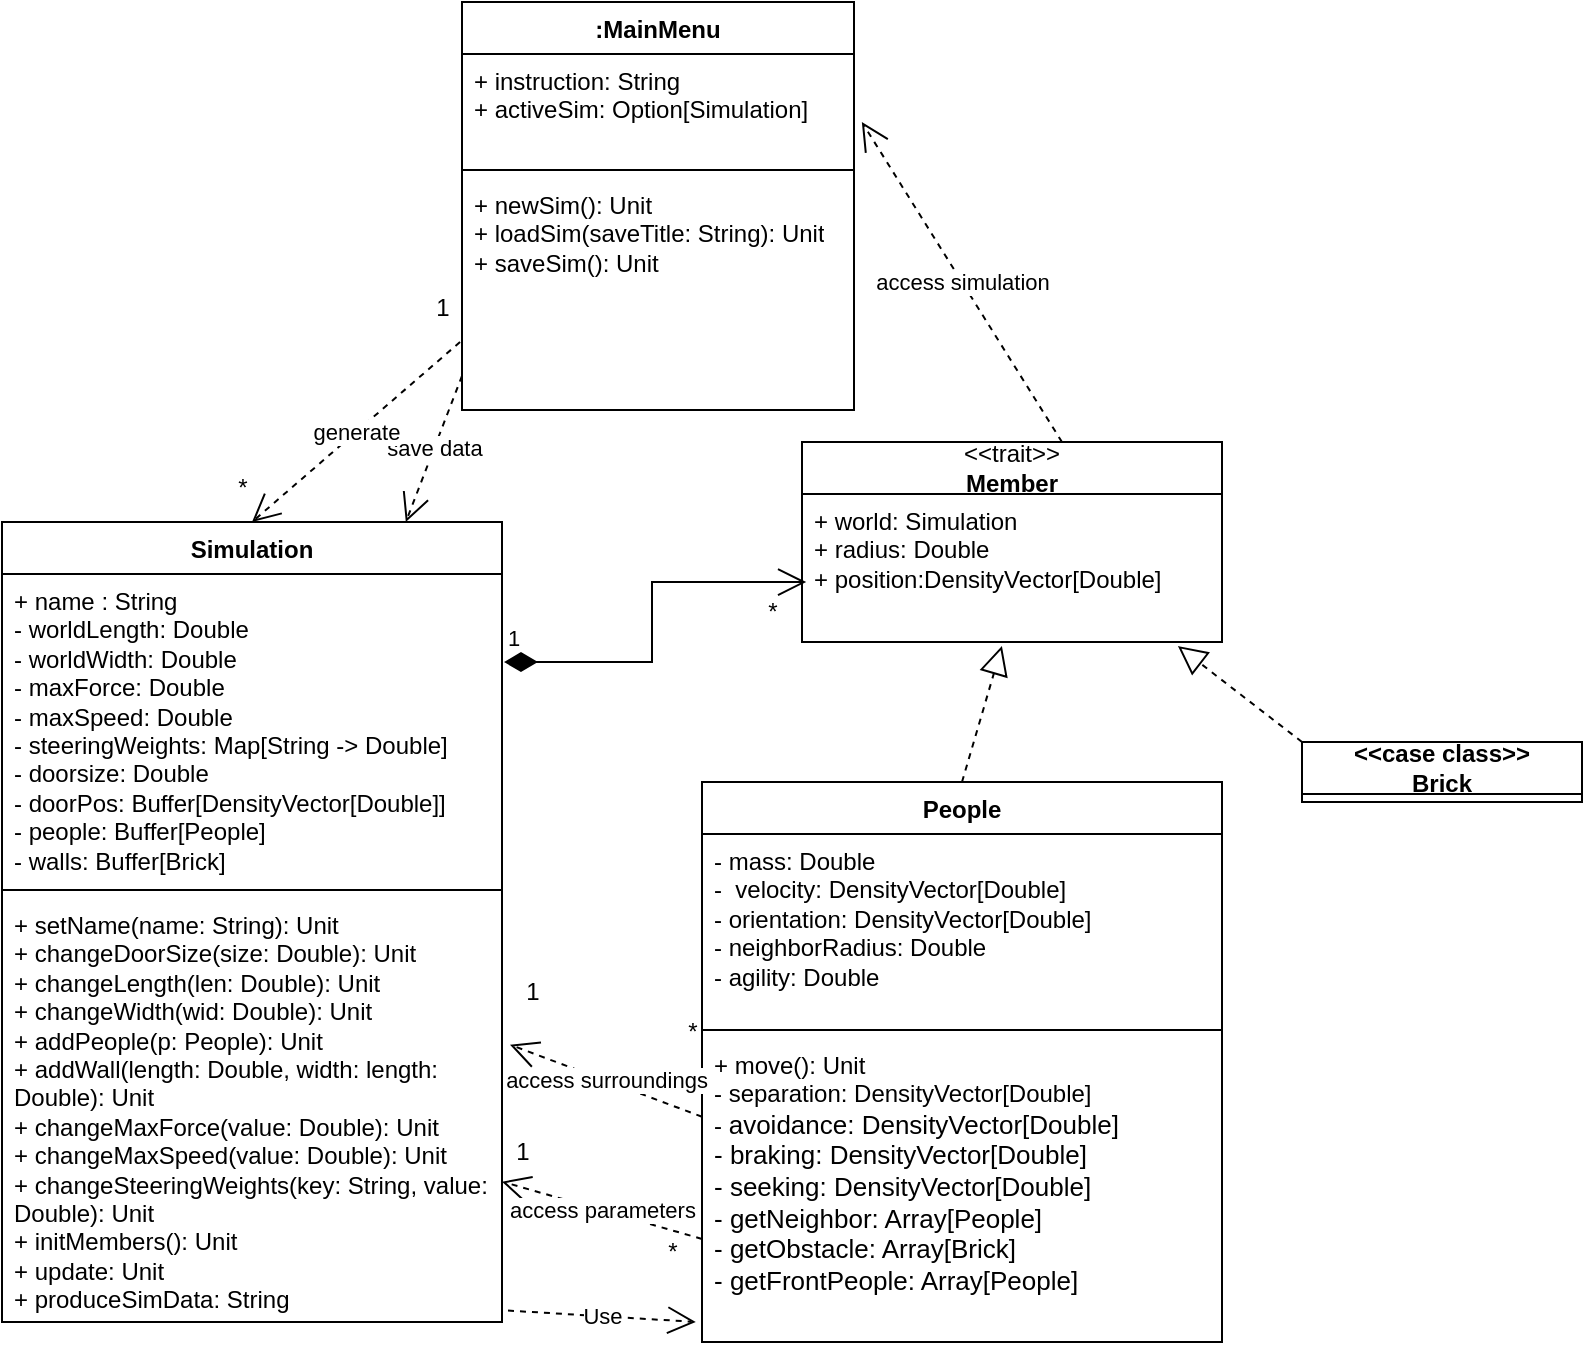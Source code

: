 <mxfile version="23.1.2" type="github">
  <diagram id="C5RBs43oDa-KdzZeNtuy" name="Page-1">
    <mxGraphModel dx="794" dy="386" grid="1" gridSize="10" guides="1" tooltips="1" connect="1" arrows="1" fold="1" page="1" pageScale="1" pageWidth="1169" pageHeight="827" math="0" shadow="0">
      <root>
        <mxCell id="WIyWlLk6GJQsqaUBKTNV-0" />
        <mxCell id="WIyWlLk6GJQsqaUBKTNV-1" parent="WIyWlLk6GJQsqaUBKTNV-0" />
        <mxCell id="RkpjHpUXgbbp_-WKOQ0z-0" value=":MainMenu" style="swimlane;fontStyle=1;align=center;verticalAlign=top;childLayout=stackLayout;horizontal=1;startSize=26;horizontalStack=0;resizeParent=1;resizeParentMax=0;resizeLast=0;collapsible=1;marginBottom=0;whiteSpace=wrap;html=1;" parent="WIyWlLk6GJQsqaUBKTNV-1" vertex="1">
          <mxGeometry x="520" y="100" width="196" height="204" as="geometry" />
        </mxCell>
        <mxCell id="RkpjHpUXgbbp_-WKOQ0z-1" value="&lt;div&gt;+ instruction: String&lt;/div&gt;&lt;div&gt;+ activeSim: Option[Simulation]&lt;br&gt;&lt;/div&gt;" style="text;strokeColor=none;fillColor=none;align=left;verticalAlign=top;spacingLeft=4;spacingRight=4;overflow=hidden;rotatable=0;points=[[0,0.5],[1,0.5]];portConstraint=eastwest;whiteSpace=wrap;html=1;" parent="RkpjHpUXgbbp_-WKOQ0z-0" vertex="1">
          <mxGeometry y="26" width="196" height="54" as="geometry" />
        </mxCell>
        <mxCell id="RkpjHpUXgbbp_-WKOQ0z-2" value="" style="line;strokeWidth=1;fillColor=none;align=left;verticalAlign=middle;spacingTop=-1;spacingLeft=3;spacingRight=3;rotatable=0;labelPosition=right;points=[];portConstraint=eastwest;strokeColor=inherit;" parent="RkpjHpUXgbbp_-WKOQ0z-0" vertex="1">
          <mxGeometry y="80" width="196" height="8" as="geometry" />
        </mxCell>
        <mxCell id="RkpjHpUXgbbp_-WKOQ0z-3" value="&lt;div&gt;+ newSim(): Unit&lt;/div&gt;&lt;div&gt;+ loadSim(saveTitle: String): Unit&lt;br&gt;&lt;/div&gt;&lt;div&gt;+ saveSim(): Unit&lt;br&gt;&lt;/div&gt;" style="text;strokeColor=none;fillColor=none;align=left;verticalAlign=top;spacingLeft=4;spacingRight=4;overflow=hidden;rotatable=0;points=[[0,0.5],[1,0.5]];portConstraint=eastwest;whiteSpace=wrap;html=1;" parent="RkpjHpUXgbbp_-WKOQ0z-0" vertex="1">
          <mxGeometry y="88" width="196" height="116" as="geometry" />
        </mxCell>
        <mxCell id="RkpjHpUXgbbp_-WKOQ0z-4" value="Simulation" style="swimlane;fontStyle=1;align=center;verticalAlign=top;childLayout=stackLayout;horizontal=1;startSize=26;horizontalStack=0;resizeParent=1;resizeParentMax=0;resizeLast=0;collapsible=1;marginBottom=0;whiteSpace=wrap;html=1;" parent="WIyWlLk6GJQsqaUBKTNV-1" vertex="1">
          <mxGeometry x="290" y="360" width="250" height="400" as="geometry" />
        </mxCell>
        <mxCell id="RkpjHpUXgbbp_-WKOQ0z-5" value="&lt;div&gt;+ name : String&lt;br&gt;&lt;/div&gt;&lt;div&gt;- worldLength: Double&lt;/div&gt;&lt;div&gt;- worldWidth: Double&lt;/div&gt;&lt;div&gt;- maxForce: Double&lt;/div&gt;&lt;div&gt;- maxSpeed: Double&lt;/div&gt;&lt;div&gt;- steeringWeights: Map[String -&amp;gt; Double]&lt;br&gt;&lt;/div&gt;&lt;div&gt;- doorsize: Double&lt;/div&gt;&lt;div&gt;- doorPos: Buffer[DensityVector[Double]]&lt;br&gt;&lt;/div&gt;&lt;div&gt;- people: Buffer[People] &lt;br&gt;&lt;/div&gt;&lt;div&gt;- walls: Buffer[Brick]&lt;br&gt;&lt;/div&gt;&lt;div&gt;&lt;br&gt;&lt;/div&gt;" style="text;strokeColor=none;fillColor=none;align=left;verticalAlign=top;spacingLeft=4;spacingRight=4;overflow=hidden;rotatable=0;points=[[0,0.5],[1,0.5]];portConstraint=eastwest;whiteSpace=wrap;html=1;" parent="RkpjHpUXgbbp_-WKOQ0z-4" vertex="1">
          <mxGeometry y="26" width="250" height="154" as="geometry" />
        </mxCell>
        <mxCell id="RkpjHpUXgbbp_-WKOQ0z-6" value="" style="line;strokeWidth=1;fillColor=none;align=left;verticalAlign=middle;spacingTop=-1;spacingLeft=3;spacingRight=3;rotatable=0;labelPosition=right;points=[];portConstraint=eastwest;strokeColor=inherit;" parent="RkpjHpUXgbbp_-WKOQ0z-4" vertex="1">
          <mxGeometry y="180" width="250" height="8" as="geometry" />
        </mxCell>
        <mxCell id="RkpjHpUXgbbp_-WKOQ0z-7" value="&lt;div&gt;+ setName(name: String): Unit&lt;br&gt;&lt;/div&gt;&lt;div&gt;+ changeDoorSize(size: Double): Unit&lt;/div&gt;&lt;div&gt;+ changeLength(len: Double): Unit&lt;/div&gt;&lt;div&gt;+ changeWidth(wid: Double): Unit&lt;/div&gt;&lt;div&gt;+ addPeople(p: People): Unit&lt;/div&gt;&lt;div&gt;+ addWall(length: Double, width: length: Double): Unit&lt;/div&gt;&lt;div&gt;+ changeMaxForce(value: Double): Unit&lt;/div&gt;&lt;div&gt;+ changeMaxSpeed(value: Double): Unit&lt;/div&gt;&lt;div&gt;+ changeSteeringWeights(key: String, value: Double): Unit&lt;/div&gt;&lt;div&gt;+ initMembers(): Unit&lt;br&gt;&lt;/div&gt;&lt;div&gt;+ update: Unit&lt;/div&gt;&lt;div&gt;+ produceSimData: String&lt;br&gt;&lt;/div&gt;&lt;div&gt;&lt;br&gt;&lt;/div&gt;" style="text;strokeColor=none;fillColor=none;align=left;verticalAlign=top;spacingLeft=4;spacingRight=4;overflow=hidden;rotatable=0;points=[[0,0.5],[1,0.5]];portConstraint=eastwest;whiteSpace=wrap;html=1;" parent="RkpjHpUXgbbp_-WKOQ0z-4" vertex="1">
          <mxGeometry y="188" width="250" height="212" as="geometry" />
        </mxCell>
        <mxCell id="jS9uIl8wAypgQjRNOiSP-0" value="People" style="swimlane;fontStyle=1;align=center;verticalAlign=top;childLayout=stackLayout;horizontal=1;startSize=26;horizontalStack=0;resizeParent=1;resizeParentMax=0;resizeLast=0;collapsible=1;marginBottom=0;whiteSpace=wrap;html=1;" parent="WIyWlLk6GJQsqaUBKTNV-1" vertex="1">
          <mxGeometry x="640" y="490" width="260" height="280" as="geometry" />
        </mxCell>
        <mxCell id="jS9uIl8wAypgQjRNOiSP-1" value="- mass: Double&lt;br&gt;&lt;div&gt;-&amp;nbsp; velocity: DensityVector[Double]&lt;/div&gt;&lt;div&gt;- orientation: DensityVector[Double]&lt;br&gt;&lt;/div&gt;&lt;div&gt;- neighborRadius: Double&lt;/div&gt;&lt;div&gt;- agility: Double&lt;/div&gt;&lt;div&gt;&lt;br&gt;&lt;/div&gt;" style="text;strokeColor=none;fillColor=none;align=left;verticalAlign=top;spacingLeft=4;spacingRight=4;overflow=hidden;rotatable=0;points=[[0,0.5],[1,0.5]];portConstraint=eastwest;whiteSpace=wrap;html=1;" parent="jS9uIl8wAypgQjRNOiSP-0" vertex="1">
          <mxGeometry y="26" width="260" height="94" as="geometry" />
        </mxCell>
        <mxCell id="jS9uIl8wAypgQjRNOiSP-2" value="" style="line;strokeWidth=1;fillColor=none;align=left;verticalAlign=middle;spacingTop=-1;spacingLeft=3;spacingRight=3;rotatable=0;labelPosition=right;points=[];portConstraint=eastwest;strokeColor=inherit;" parent="jS9uIl8wAypgQjRNOiSP-0" vertex="1">
          <mxGeometry y="120" width="260" height="8" as="geometry" />
        </mxCell>
        <mxCell id="jS9uIl8wAypgQjRNOiSP-3" value="&lt;div&gt;+ move(): Unit&lt;/div&gt;&lt;div&gt;- separation: DensityVector[Double]&lt;/div&gt;&lt;div&gt;- &lt;font size=&quot;2&quot;&gt;avoidance: DensityVector[Double]&lt;/font&gt;&lt;/div&gt;&lt;div&gt;&lt;font size=&quot;2&quot;&gt;- braking: &lt;/font&gt;&lt;font size=&quot;2&quot;&gt;DensityVector[Double]&lt;/font&gt;&lt;/div&gt;&lt;div&gt;&lt;font size=&quot;2&quot;&gt;- seeking: DensityVector[Double]&lt;/font&gt;&lt;/div&gt;&lt;div&gt;&lt;font size=&quot;2&quot;&gt;- getNeighbor: Array[People]&lt;/font&gt;&lt;/div&gt;&lt;div&gt;&lt;font size=&quot;2&quot;&gt;- getObstacle: Array[Brick]&lt;/font&gt;&lt;/div&gt;&lt;div&gt;&lt;font size=&quot;2&quot;&gt;- getFrontPeople: Array[People]&lt;br&gt;&lt;/font&gt;&lt;/div&gt;&lt;div&gt;&lt;font size=&quot;2&quot;&gt;&lt;br&gt;&lt;/font&gt;&lt;/div&gt;&lt;div&gt;&lt;font size=&quot;2&quot;&gt;&lt;br&gt;&lt;/font&gt;&lt;/div&gt;&lt;div&gt;&lt;font size=&quot;2&quot;&gt;&lt;br&gt;&lt;/font&gt;&lt;/div&gt;&lt;div&gt;&lt;br&gt;&lt;/div&gt;&lt;div&gt;&lt;br&gt;&lt;/div&gt;" style="text;strokeColor=none;fillColor=none;align=left;verticalAlign=top;spacingLeft=4;spacingRight=4;overflow=hidden;rotatable=0;points=[[0,0.5],[1,0.5]];portConstraint=eastwest;whiteSpace=wrap;html=1;" parent="jS9uIl8wAypgQjRNOiSP-0" vertex="1">
          <mxGeometry y="128" width="260" height="152" as="geometry" />
        </mxCell>
        <mxCell id="jS9uIl8wAypgQjRNOiSP-5" value="&lt;div&gt;&amp;lt;&amp;lt;trait&amp;gt;&amp;gt;&lt;/div&gt;&lt;div&gt;&lt;b&gt;Member&lt;/b&gt;&lt;br&gt;&lt;/div&gt;" style="swimlane;fontStyle=0;childLayout=stackLayout;horizontal=1;startSize=26;fillColor=none;horizontalStack=0;resizeParent=1;resizeParentMax=0;resizeLast=0;collapsible=1;marginBottom=0;whiteSpace=wrap;html=1;" parent="WIyWlLk6GJQsqaUBKTNV-1" vertex="1">
          <mxGeometry x="690" y="320" width="210" height="100" as="geometry" />
        </mxCell>
        <mxCell id="jS9uIl8wAypgQjRNOiSP-6" value="&lt;div&gt;+ world: Simulation&lt;br&gt;&lt;/div&gt;&lt;div&gt;+ radius: Double&lt;/div&gt;+ position:DensityVector[Double]" style="text;strokeColor=none;fillColor=none;align=left;verticalAlign=top;spacingLeft=4;spacingRight=4;overflow=hidden;rotatable=0;points=[[0,0.5],[1,0.5]];portConstraint=eastwest;whiteSpace=wrap;html=1;" parent="jS9uIl8wAypgQjRNOiSP-5" vertex="1">
          <mxGeometry y="26" width="210" height="74" as="geometry" />
        </mxCell>
        <mxCell id="jS9uIl8wAypgQjRNOiSP-9" value="&lt;div&gt;&lt;b&gt;&amp;lt;&amp;lt;case class&amp;gt;&amp;gt;&lt;br&gt;&lt;/b&gt;&lt;/div&gt;&lt;div&gt;&lt;b&gt;Brick&lt;/b&gt;&lt;/div&gt;" style="swimlane;fontStyle=0;childLayout=stackLayout;horizontal=1;startSize=26;fillColor=none;horizontalStack=0;resizeParent=1;resizeParentMax=0;resizeLast=0;collapsible=1;marginBottom=0;whiteSpace=wrap;html=1;" parent="WIyWlLk6GJQsqaUBKTNV-1" vertex="1">
          <mxGeometry x="940" y="470" width="140" height="30" as="geometry" />
        </mxCell>
        <mxCell id="jS9uIl8wAypgQjRNOiSP-13" value="" style="endArrow=block;dashed=1;endFill=0;endSize=12;html=1;rounded=0;entryX=0.476;entryY=1.027;entryDx=0;entryDy=0;entryPerimeter=0;exitX=0.5;exitY=0;exitDx=0;exitDy=0;" parent="WIyWlLk6GJQsqaUBKTNV-1" source="jS9uIl8wAypgQjRNOiSP-0" target="jS9uIl8wAypgQjRNOiSP-6" edge="1">
          <mxGeometry width="160" relative="1" as="geometry">
            <mxPoint x="590" y="660" as="sourcePoint" />
            <mxPoint x="750" y="660" as="targetPoint" />
          </mxGeometry>
        </mxCell>
        <mxCell id="jS9uIl8wAypgQjRNOiSP-14" value="" style="endArrow=block;dashed=1;endFill=0;endSize=12;html=1;rounded=0;entryX=0.895;entryY=1.027;entryDx=0;entryDy=0;entryPerimeter=0;exitX=0;exitY=0;exitDx=0;exitDy=0;" parent="WIyWlLk6GJQsqaUBKTNV-1" source="jS9uIl8wAypgQjRNOiSP-9" target="jS9uIl8wAypgQjRNOiSP-6" edge="1">
          <mxGeometry width="160" relative="1" as="geometry">
            <mxPoint x="590" y="660" as="sourcePoint" />
            <mxPoint x="750" y="660" as="targetPoint" />
          </mxGeometry>
        </mxCell>
        <mxCell id="jS9uIl8wAypgQjRNOiSP-15" value="1" style="endArrow=open;html=1;endSize=12;startArrow=diamondThin;startSize=14;startFill=1;edgeStyle=orthogonalEdgeStyle;align=left;verticalAlign=bottom;rounded=0;exitX=1.004;exitY=0.286;exitDx=0;exitDy=0;exitPerimeter=0;entryX=0.01;entryY=0.595;entryDx=0;entryDy=0;entryPerimeter=0;" parent="WIyWlLk6GJQsqaUBKTNV-1" source="RkpjHpUXgbbp_-WKOQ0z-5" target="jS9uIl8wAypgQjRNOiSP-6" edge="1">
          <mxGeometry x="-1" y="3" relative="1" as="geometry">
            <mxPoint x="590" y="660" as="sourcePoint" />
            <mxPoint x="750" y="660" as="targetPoint" />
          </mxGeometry>
        </mxCell>
        <mxCell id="jS9uIl8wAypgQjRNOiSP-16" value="*" style="text;html=1;align=center;verticalAlign=middle;resizable=0;points=[];autosize=1;strokeColor=none;fillColor=none;" parent="WIyWlLk6GJQsqaUBKTNV-1" vertex="1">
          <mxGeometry x="660" y="390" width="30" height="30" as="geometry" />
        </mxCell>
        <mxCell id="jS9uIl8wAypgQjRNOiSP-17" value="access surroundings" style="endArrow=open;endSize=12;dashed=1;html=1;rounded=0;exitX=0;exitY=0.259;exitDx=0;exitDy=0;exitPerimeter=0;entryX=1.016;entryY=0.346;entryDx=0;entryDy=0;entryPerimeter=0;" parent="WIyWlLk6GJQsqaUBKTNV-1" source="jS9uIl8wAypgQjRNOiSP-3" target="RkpjHpUXgbbp_-WKOQ0z-7" edge="1">
          <mxGeometry width="160" relative="1" as="geometry">
            <mxPoint x="590" y="750" as="sourcePoint" />
            <mxPoint x="750" y="750" as="targetPoint" />
          </mxGeometry>
        </mxCell>
        <mxCell id="jS9uIl8wAypgQjRNOiSP-18" value="&lt;div&gt;access parameters&lt;/div&gt;" style="endArrow=open;endSize=12;dashed=1;html=1;rounded=0;exitX=0;exitY=0.661;exitDx=0;exitDy=0;exitPerimeter=0;" parent="WIyWlLk6GJQsqaUBKTNV-1" source="jS9uIl8wAypgQjRNOiSP-3" target="RkpjHpUXgbbp_-WKOQ0z-7" edge="1">
          <mxGeometry width="160" relative="1" as="geometry">
            <mxPoint x="590" y="750" as="sourcePoint" />
            <mxPoint x="750" y="750" as="targetPoint" />
          </mxGeometry>
        </mxCell>
        <mxCell id="jS9uIl8wAypgQjRNOiSP-21" value="save data" style="endArrow=open;endSize=12;dashed=1;html=1;rounded=0;exitX=0;exitY=0.853;exitDx=0;exitDy=0;exitPerimeter=0;" parent="WIyWlLk6GJQsqaUBKTNV-1" source="RkpjHpUXgbbp_-WKOQ0z-3" target="RkpjHpUXgbbp_-WKOQ0z-4" edge="1">
          <mxGeometry width="160" relative="1" as="geometry">
            <mxPoint x="590" y="520" as="sourcePoint" />
            <mxPoint x="750" y="520" as="targetPoint" />
          </mxGeometry>
        </mxCell>
        <mxCell id="jS9uIl8wAypgQjRNOiSP-22" value="generate" style="endArrow=open;endSize=12;dashed=1;html=1;rounded=0;exitX=-0.005;exitY=0.707;exitDx=0;exitDy=0;exitPerimeter=0;entryX=0.5;entryY=0;entryDx=0;entryDy=0;" parent="WIyWlLk6GJQsqaUBKTNV-1" source="RkpjHpUXgbbp_-WKOQ0z-3" target="RkpjHpUXgbbp_-WKOQ0z-4" edge="1">
          <mxGeometry width="160" relative="1" as="geometry">
            <mxPoint x="590" y="460" as="sourcePoint" />
            <mxPoint x="750" y="460" as="targetPoint" />
          </mxGeometry>
        </mxCell>
        <mxCell id="jS9uIl8wAypgQjRNOiSP-25" value="1" style="text;html=1;align=center;verticalAlign=middle;resizable=0;points=[];autosize=1;strokeColor=none;fillColor=none;" parent="WIyWlLk6GJQsqaUBKTNV-1" vertex="1">
          <mxGeometry x="540" y="580" width="30" height="30" as="geometry" />
        </mxCell>
        <mxCell id="jS9uIl8wAypgQjRNOiSP-26" value="*" style="text;html=1;align=center;verticalAlign=middle;resizable=0;points=[];autosize=1;strokeColor=none;fillColor=none;" parent="WIyWlLk6GJQsqaUBKTNV-1" vertex="1">
          <mxGeometry x="610" y="710" width="30" height="30" as="geometry" />
        </mxCell>
        <mxCell id="jS9uIl8wAypgQjRNOiSP-27" value="*" style="text;html=1;align=center;verticalAlign=middle;resizable=0;points=[];autosize=1;strokeColor=none;fillColor=none;" parent="WIyWlLk6GJQsqaUBKTNV-1" vertex="1">
          <mxGeometry x="620" y="600" width="30" height="30" as="geometry" />
        </mxCell>
        <mxCell id="jS9uIl8wAypgQjRNOiSP-28" value="1" style="text;html=1;align=center;verticalAlign=middle;resizable=0;points=[];autosize=1;strokeColor=none;fillColor=none;" parent="WIyWlLk6GJQsqaUBKTNV-1" vertex="1">
          <mxGeometry x="535" y="660" width="30" height="30" as="geometry" />
        </mxCell>
        <mxCell id="jS9uIl8wAypgQjRNOiSP-30" value="1" style="text;html=1;align=center;verticalAlign=middle;resizable=0;points=[];autosize=1;strokeColor=none;fillColor=none;" parent="WIyWlLk6GJQsqaUBKTNV-1" vertex="1">
          <mxGeometry x="495" y="238" width="30" height="30" as="geometry" />
        </mxCell>
        <mxCell id="jS9uIl8wAypgQjRNOiSP-31" value="*" style="text;html=1;align=center;verticalAlign=middle;resizable=0;points=[];autosize=1;strokeColor=none;fillColor=none;" parent="WIyWlLk6GJQsqaUBKTNV-1" vertex="1">
          <mxGeometry x="395" y="328" width="30" height="30" as="geometry" />
        </mxCell>
        <mxCell id="jS9uIl8wAypgQjRNOiSP-32" value="Use" style="endArrow=open;endSize=12;dashed=1;html=1;rounded=0;exitX=1.012;exitY=0.973;exitDx=0;exitDy=0;exitPerimeter=0;entryX=-0.012;entryY=0.934;entryDx=0;entryDy=0;entryPerimeter=0;" parent="WIyWlLk6GJQsqaUBKTNV-1" source="RkpjHpUXgbbp_-WKOQ0z-7" target="jS9uIl8wAypgQjRNOiSP-3" edge="1">
          <mxGeometry width="160" relative="1" as="geometry">
            <mxPoint x="400" y="560" as="sourcePoint" />
            <mxPoint x="560" y="560" as="targetPoint" />
          </mxGeometry>
        </mxCell>
        <mxCell id="Wbk9o7cqwfFQSSyYKvW--2" value="access simulation" style="endArrow=open;endSize=12;dashed=1;html=1;rounded=0;exitX=0.619;exitY=0;exitDx=0;exitDy=0;exitPerimeter=0;entryX=1.02;entryY=0.63;entryDx=0;entryDy=0;entryPerimeter=0;" edge="1" parent="WIyWlLk6GJQsqaUBKTNV-1" source="jS9uIl8wAypgQjRNOiSP-5" target="RkpjHpUXgbbp_-WKOQ0z-1">
          <mxGeometry width="160" relative="1" as="geometry">
            <mxPoint x="430" y="310" as="sourcePoint" />
            <mxPoint x="590" y="310" as="targetPoint" />
          </mxGeometry>
        </mxCell>
      </root>
    </mxGraphModel>
  </diagram>
</mxfile>
